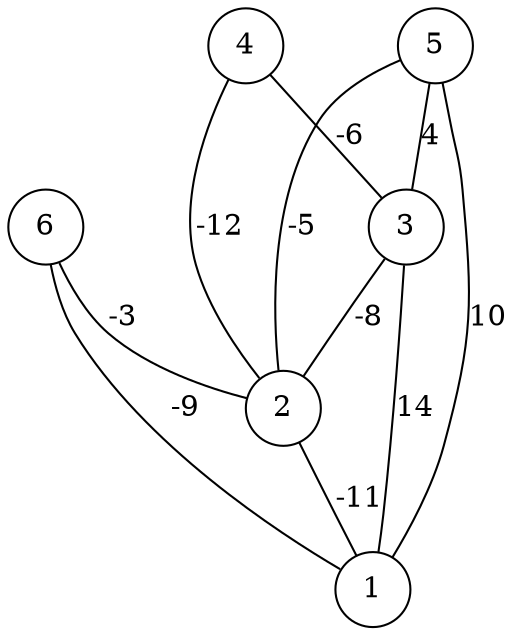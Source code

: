 graph { 
	 fontname="Helvetica,Arial,sans-serif" 
	 node [shape = circle]; 
	 6 -- 1 [label = "-9"];
	 6 -- 2 [label = "-3"];
	 5 -- 1 [label = "10"];
	 5 -- 2 [label = "-5"];
	 5 -- 3 [label = "4"];
	 4 -- 2 [label = "-12"];
	 4 -- 3 [label = "-6"];
	 3 -- 1 [label = "14"];
	 3 -- 2 [label = "-8"];
	 2 -- 1 [label = "-11"];
	 1;
	 2;
	 3;
	 4;
	 5;
	 6;
}
